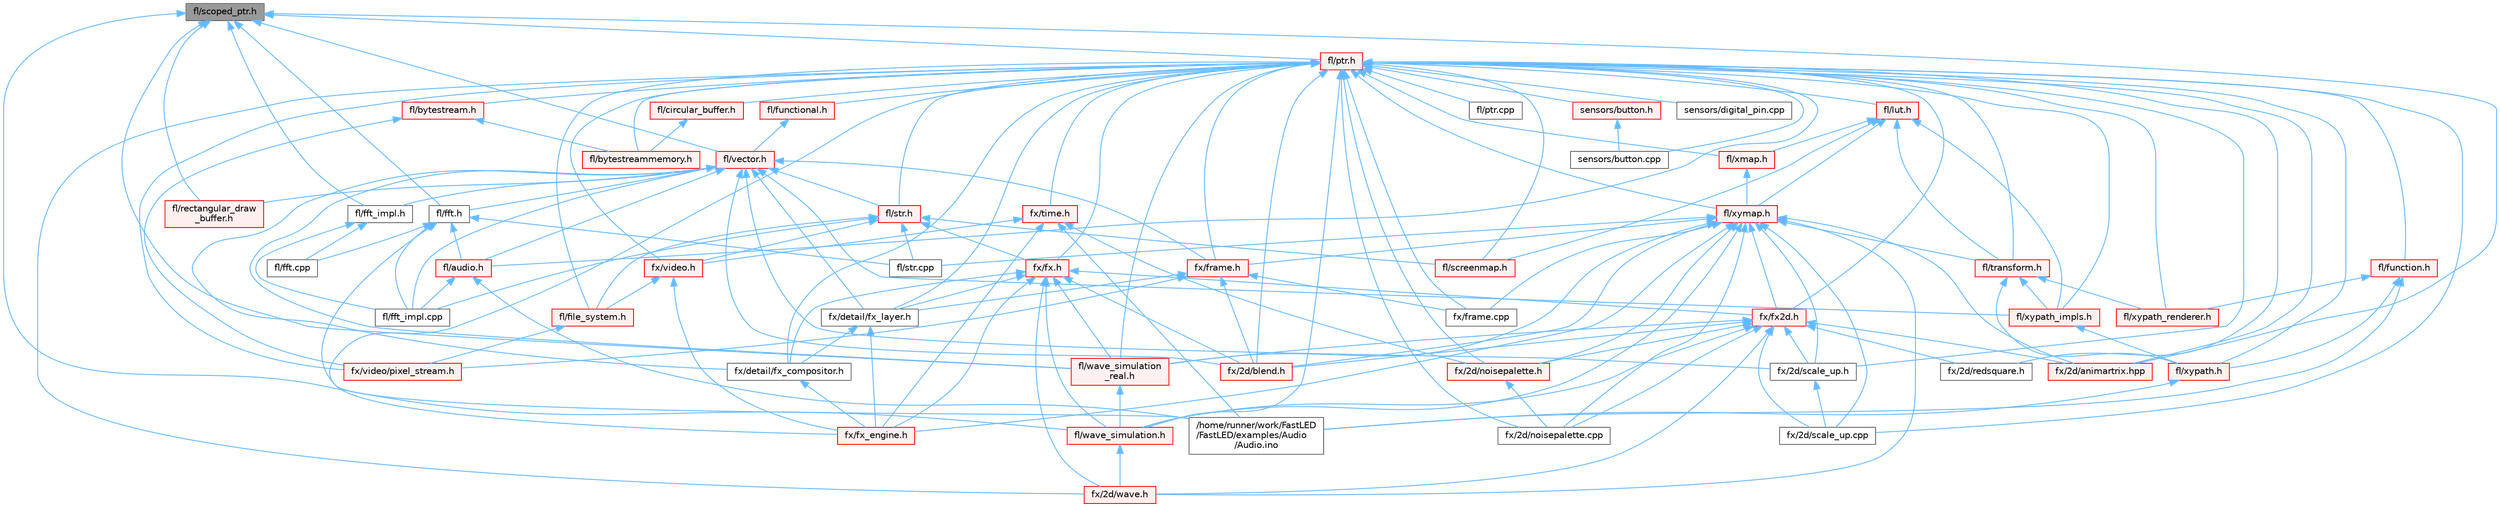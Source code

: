 digraph "fl/scoped_ptr.h"
{
 // INTERACTIVE_SVG=YES
 // LATEX_PDF_SIZE
  bgcolor="transparent";
  edge [fontname=Helvetica,fontsize=10,labelfontname=Helvetica,labelfontsize=10];
  node [fontname=Helvetica,fontsize=10,shape=box,height=0.2,width=0.4];
  Node1 [id="Node000001",label="fl/scoped_ptr.h",height=0.2,width=0.4,color="gray40", fillcolor="grey60", style="filled", fontcolor="black",tooltip=" "];
  Node1 -> Node2 [id="edge1_Node000001_Node000002",dir="back",color="steelblue1",style="solid",tooltip=" "];
  Node2 [id="Node000002",label="fl/fft.h",height=0.2,width=0.4,color="grey40", fillcolor="white", style="filled",URL="$d7/d76/fft_8h.html",tooltip=" "];
  Node2 -> Node3 [id="edge2_Node000002_Node000003",dir="back",color="steelblue1",style="solid",tooltip=" "];
  Node3 [id="Node000003",label="/home/runner/work/FastLED\l/FastLED/examples/Audio\l/Audio.ino",height=0.2,width=0.4,color="grey40", fillcolor="white", style="filled",URL="$dc/d5d/_audio_8ino.html",tooltip=" "];
  Node2 -> Node4 [id="edge3_Node000002_Node000004",dir="back",color="steelblue1",style="solid",tooltip=" "];
  Node4 [id="Node000004",label="fl/audio.h",height=0.2,width=0.4,color="red", fillcolor="#FFF0F0", style="filled",URL="$da/d09/audio_8h.html",tooltip=" "];
  Node4 -> Node3 [id="edge4_Node000004_Node000003",dir="back",color="steelblue1",style="solid",tooltip=" "];
  Node4 -> Node7 [id="edge5_Node000004_Node000007",dir="back",color="steelblue1",style="solid",tooltip=" "];
  Node7 [id="Node000007",label="fl/fft_impl.cpp",height=0.2,width=0.4,color="grey40", fillcolor="white", style="filled",URL="$d1/dff/fft__impl_8cpp.html",tooltip=" "];
  Node2 -> Node38 [id="edge6_Node000002_Node000038",dir="back",color="steelblue1",style="solid",tooltip=" "];
  Node38 [id="Node000038",label="fl/fft.cpp",height=0.2,width=0.4,color="grey40", fillcolor="white", style="filled",URL="$db/d03/fft_8cpp.html",tooltip=" "];
  Node2 -> Node7 [id="edge7_Node000002_Node000007",dir="back",color="steelblue1",style="solid",tooltip=" "];
  Node2 -> Node39 [id="edge8_Node000002_Node000039",dir="back",color="steelblue1",style="solid",tooltip=" "];
  Node39 [id="Node000039",label="fl/str.cpp",height=0.2,width=0.4,color="grey40", fillcolor="white", style="filled",URL="$d1/d1f/str_8cpp.html",tooltip=" "];
  Node1 -> Node40 [id="edge9_Node000001_Node000040",dir="back",color="steelblue1",style="solid",tooltip=" "];
  Node40 [id="Node000040",label="fl/fft_impl.h",height=0.2,width=0.4,color="grey40", fillcolor="white", style="filled",URL="$df/d73/fft__impl_8h.html",tooltip=" "];
  Node40 -> Node38 [id="edge10_Node000040_Node000038",dir="back",color="steelblue1",style="solid",tooltip=" "];
  Node40 -> Node7 [id="edge11_Node000040_Node000007",dir="back",color="steelblue1",style="solid",tooltip=" "];
  Node1 -> Node41 [id="edge12_Node000001_Node000041",dir="back",color="steelblue1",style="solid",tooltip=" "];
  Node41 [id="Node000041",label="fl/ptr.h",height=0.2,width=0.4,color="red", fillcolor="#FFF0F0", style="filled",URL="$dd/d98/ptr_8h.html",tooltip=" "];
  Node41 -> Node4 [id="edge13_Node000041_Node000004",dir="back",color="steelblue1",style="solid",tooltip=" "];
  Node41 -> Node42 [id="edge14_Node000041_Node000042",dir="back",color="steelblue1",style="solid",tooltip=" "];
  Node42 [id="Node000042",label="fl/bytestream.h",height=0.2,width=0.4,color="red", fillcolor="#FFF0F0", style="filled",URL="$dd/d2b/bytestream_8h.html",tooltip=" "];
  Node42 -> Node43 [id="edge15_Node000042_Node000043",dir="back",color="steelblue1",style="solid",tooltip=" "];
  Node43 [id="Node000043",label="fl/bytestreammemory.h",height=0.2,width=0.4,color="red", fillcolor="#FFF0F0", style="filled",URL="$d1/d24/bytestreammemory_8h.html",tooltip=" "];
  Node42 -> Node46 [id="edge16_Node000042_Node000046",dir="back",color="steelblue1",style="solid",tooltip=" "];
  Node46 [id="Node000046",label="fx/video/pixel_stream.h",height=0.2,width=0.4,color="red", fillcolor="#FFF0F0", style="filled",URL="$d3/dfa/pixel__stream_8h.html",tooltip=" "];
  Node41 -> Node43 [id="edge17_Node000041_Node000043",dir="back",color="steelblue1",style="solid",tooltip=" "];
  Node41 -> Node52 [id="edge18_Node000041_Node000052",dir="back",color="steelblue1",style="solid",tooltip=" "];
  Node52 [id="Node000052",label="fl/circular_buffer.h",height=0.2,width=0.4,color="red", fillcolor="#FFF0F0", style="filled",URL="$d9/d43/circular__buffer_8h.html",tooltip=" "];
  Node52 -> Node43 [id="edge19_Node000052_Node000043",dir="back",color="steelblue1",style="solid",tooltip=" "];
  Node41 -> Node53 [id="edge20_Node000041_Node000053",dir="back",color="steelblue1",style="solid",tooltip=" "];
  Node53 [id="Node000053",label="fl/file_system.h",height=0.2,width=0.4,color="red", fillcolor="#FFF0F0", style="filled",URL="$d6/d8d/file__system_8h.html",tooltip=" "];
  Node53 -> Node46 [id="edge21_Node000053_Node000046",dir="back",color="steelblue1",style="solid",tooltip=" "];
  Node41 -> Node55 [id="edge22_Node000041_Node000055",dir="back",color="steelblue1",style="solid",tooltip=" "];
  Node55 [id="Node000055",label="fl/function.h",height=0.2,width=0.4,color="red", fillcolor="#FFF0F0", style="filled",URL="$dd/d67/function_8h.html",tooltip=" "];
  Node55 -> Node3 [id="edge23_Node000055_Node000003",dir="back",color="steelblue1",style="solid",tooltip=" "];
  Node55 -> Node69 [id="edge24_Node000055_Node000069",dir="back",color="steelblue1",style="solid",tooltip=" "];
  Node69 [id="Node000069",label="fl/xypath.h",height=0.2,width=0.4,color="red", fillcolor="#FFF0F0", style="filled",URL="$d5/df2/xypath_8h.html",tooltip=" "];
  Node69 -> Node3 [id="edge25_Node000069_Node000003",dir="back",color="steelblue1",style="solid",tooltip=" "];
  Node55 -> Node76 [id="edge26_Node000055_Node000076",dir="back",color="steelblue1",style="solid",tooltip=" "];
  Node76 [id="Node000076",label="fl/xypath_renderer.h",height=0.2,width=0.4,color="red", fillcolor="#FFF0F0", style="filled",URL="$d2/d88/xypath__renderer_8h.html",tooltip=" "];
  Node41 -> Node77 [id="edge27_Node000041_Node000077",dir="back",color="steelblue1",style="solid",tooltip=" "];
  Node77 [id="Node000077",label="fl/functional.h",height=0.2,width=0.4,color="red", fillcolor="#FFF0F0", style="filled",URL="$d8/dea/functional_8h.html",tooltip=" "];
  Node77 -> Node79 [id="edge28_Node000077_Node000079",dir="back",color="steelblue1",style="solid",tooltip=" "];
  Node79 [id="Node000079",label="fl/vector.h",height=0.2,width=0.4,color="red", fillcolor="#FFF0F0", style="filled",URL="$d6/d68/vector_8h.html",tooltip=" "];
  Node79 -> Node4 [id="edge29_Node000079_Node000004",dir="back",color="steelblue1",style="solid",tooltip=" "];
  Node79 -> Node2 [id="edge30_Node000079_Node000002",dir="back",color="steelblue1",style="solid",tooltip=" "];
  Node79 -> Node7 [id="edge31_Node000079_Node000007",dir="back",color="steelblue1",style="solid",tooltip=" "];
  Node79 -> Node40 [id="edge32_Node000079_Node000040",dir="back",color="steelblue1",style="solid",tooltip=" "];
  Node79 -> Node204 [id="edge33_Node000079_Node000204",dir="back",color="steelblue1",style="solid",tooltip=" "];
  Node204 [id="Node000204",label="fl/rectangular_draw\l_buffer.h",height=0.2,width=0.4,color="red", fillcolor="#FFF0F0", style="filled",URL="$d9/df3/rectangular__draw__buffer_8h.html",tooltip=" "];
  Node79 -> Node210 [id="edge34_Node000079_Node000210",dir="back",color="steelblue1",style="solid",tooltip=" "];
  Node210 [id="Node000210",label="fl/str.h",height=0.2,width=0.4,color="red", fillcolor="#FFF0F0", style="filled",URL="$d1/d93/str_8h.html",tooltip=" "];
  Node210 -> Node7 [id="edge35_Node000210_Node000007",dir="back",color="steelblue1",style="solid",tooltip=" "];
  Node210 -> Node53 [id="edge36_Node000210_Node000053",dir="back",color="steelblue1",style="solid",tooltip=" "];
  Node210 -> Node207 [id="edge37_Node000210_Node000207",dir="back",color="steelblue1",style="solid",tooltip=" "];
  Node207 [id="Node000207",label="fl/screenmap.h",height=0.2,width=0.4,color="red", fillcolor="#FFF0F0", style="filled",URL="$d7/d97/screenmap_8h.html",tooltip=" "];
  Node210 -> Node39 [id="edge38_Node000210_Node000039",dir="back",color="steelblue1",style="solid",tooltip=" "];
  Node210 -> Node273 [id="edge39_Node000210_Node000273",dir="back",color="steelblue1",style="solid",tooltip=" "];
  Node273 [id="Node000273",label="fx/fx.h",height=0.2,width=0.4,color="red", fillcolor="#FFF0F0", style="filled",URL="$df/d44/src_2fx_2fx_8h.html",tooltip=" "];
  Node273 -> Node196 [id="edge40_Node000273_Node000196",dir="back",color="steelblue1",style="solid",tooltip=" "];
  Node196 [id="Node000196",label="fl/wave_simulation.h",height=0.2,width=0.4,color="red", fillcolor="#FFF0F0", style="filled",URL="$dc/d36/wave__simulation_8h.html",tooltip=" "];
  Node196 -> Node63 [id="edge41_Node000196_Node000063",dir="back",color="steelblue1",style="solid",tooltip=" "];
  Node63 [id="Node000063",label="fx/2d/wave.h",height=0.2,width=0.4,color="red", fillcolor="#FFF0F0", style="filled",URL="$de/de9/src_2fx_22d_2wave_8h.html",tooltip=" "];
  Node273 -> Node240 [id="edge42_Node000273_Node000240",dir="back",color="steelblue1",style="solid",tooltip=" "];
  Node240 [id="Node000240",label="fl/wave_simulation\l_real.h",height=0.2,width=0.4,color="red", fillcolor="#FFF0F0", style="filled",URL="$dd/d8e/wave__simulation__real_8h.html",tooltip=" "];
  Node240 -> Node196 [id="edge43_Node000240_Node000196",dir="back",color="steelblue1",style="solid",tooltip=" "];
  Node273 -> Node243 [id="edge44_Node000273_Node000243",dir="back",color="steelblue1",style="solid",tooltip=" "];
  Node243 [id="Node000243",label="fx/2d/blend.h",height=0.2,width=0.4,color="red", fillcolor="#FFF0F0", style="filled",URL="$d8/d4e/blend_8h.html",tooltip=" "];
  Node273 -> Node63 [id="edge45_Node000273_Node000063",dir="back",color="steelblue1",style="solid",tooltip=" "];
  Node273 -> Node247 [id="edge46_Node000273_Node000247",dir="back",color="steelblue1",style="solid",tooltip=" "];
  Node247 [id="Node000247",label="fx/detail/fx_compositor.h",height=0.2,width=0.4,color="grey40", fillcolor="white", style="filled",URL="$d5/d6b/fx__compositor_8h.html",tooltip=" "];
  Node247 -> Node30 [id="edge47_Node000247_Node000030",dir="back",color="steelblue1",style="solid",tooltip=" "];
  Node30 [id="Node000030",label="fx/fx_engine.h",height=0.2,width=0.4,color="red", fillcolor="#FFF0F0", style="filled",URL="$d9/d3c/fx__engine_8h.html",tooltip=" "];
  Node273 -> Node246 [id="edge48_Node000273_Node000246",dir="back",color="steelblue1",style="solid",tooltip=" "];
  Node246 [id="Node000246",label="fx/detail/fx_layer.h",height=0.2,width=0.4,color="grey40", fillcolor="white", style="filled",URL="$d7/d2f/fx__layer_8h.html",tooltip=" "];
  Node246 -> Node247 [id="edge49_Node000246_Node000247",dir="back",color="steelblue1",style="solid",tooltip=" "];
  Node246 -> Node30 [id="edge50_Node000246_Node000030",dir="back",color="steelblue1",style="solid",tooltip=" "];
  Node273 -> Node248 [id="edge51_Node000273_Node000248",dir="back",color="steelblue1",style="solid",tooltip=" "];
  Node248 [id="Node000248",label="fx/fx2d.h",height=0.2,width=0.4,color="red", fillcolor="#FFF0F0", style="filled",URL="$d9/d43/fx2d_8h.html",tooltip=" "];
  Node248 -> Node196 [id="edge52_Node000248_Node000196",dir="back",color="steelblue1",style="solid",tooltip=" "];
  Node248 -> Node240 [id="edge53_Node000248_Node000240",dir="back",color="steelblue1",style="solid",tooltip=" "];
  Node248 -> Node242 [id="edge54_Node000248_Node000242",dir="back",color="steelblue1",style="solid",tooltip=" "];
  Node242 [id="Node000242",label="fx/2d/animartrix.hpp",height=0.2,width=0.4,color="red", fillcolor="#FFF0F0", style="filled",URL="$d3/dc3/animartrix_8hpp.html",tooltip=" "];
  Node248 -> Node243 [id="edge55_Node000248_Node000243",dir="back",color="steelblue1",style="solid",tooltip=" "];
  Node248 -> Node169 [id="edge56_Node000248_Node000169",dir="back",color="steelblue1",style="solid",tooltip=" "];
  Node169 [id="Node000169",label="fx/2d/noisepalette.cpp",height=0.2,width=0.4,color="grey40", fillcolor="white", style="filled",URL="$d6/d66/noisepalette_8cpp.html",tooltip=" "];
  Node248 -> Node170 [id="edge57_Node000248_Node000170",dir="back",color="steelblue1",style="solid",tooltip=" "];
  Node170 [id="Node000170",label="fx/2d/noisepalette.h",height=0.2,width=0.4,color="red", fillcolor="#FFF0F0", style="filled",URL="$d6/dc7/noisepalette_8h.html",tooltip="Demonstrates how to mix noise generation with color palettes on a 2D LED matrix."];
  Node170 -> Node169 [id="edge58_Node000170_Node000169",dir="back",color="steelblue1",style="solid",tooltip=" "];
  Node248 -> Node171 [id="edge59_Node000248_Node000171",dir="back",color="steelblue1",style="solid",tooltip=" "];
  Node171 [id="Node000171",label="fx/2d/redsquare.h",height=0.2,width=0.4,color="grey40", fillcolor="white", style="filled",URL="$d3/db8/redsquare_8h.html",tooltip=" "];
  Node248 -> Node172 [id="edge60_Node000248_Node000172",dir="back",color="steelblue1",style="solid",tooltip=" "];
  Node172 [id="Node000172",label="fx/2d/scale_up.cpp",height=0.2,width=0.4,color="grey40", fillcolor="white", style="filled",URL="$dc/d8c/scale__up_8cpp.html",tooltip=" "];
  Node248 -> Node228 [id="edge61_Node000248_Node000228",dir="back",color="steelblue1",style="solid",tooltip=" "];
  Node228 [id="Node000228",label="fx/2d/scale_up.h",height=0.2,width=0.4,color="grey40", fillcolor="white", style="filled",URL="$d2/d74/scale__up_8h.html",tooltip="Expands a grid using bilinear interpolation and scaling up."];
  Node228 -> Node172 [id="edge62_Node000228_Node000172",dir="back",color="steelblue1",style="solid",tooltip=" "];
  Node248 -> Node63 [id="edge63_Node000248_Node000063",dir="back",color="steelblue1",style="solid",tooltip=" "];
  Node273 -> Node30 [id="edge64_Node000273_Node000030",dir="back",color="steelblue1",style="solid",tooltip=" "];
  Node210 -> Node250 [id="edge65_Node000210_Node000250",dir="back",color="steelblue1",style="solid",tooltip=" "];
  Node250 [id="Node000250",label="fx/video.h",height=0.2,width=0.4,color="red", fillcolor="#FFF0F0", style="filled",URL="$dd/d78/video_8h.html",tooltip=" "];
  Node250 -> Node53 [id="edge66_Node000250_Node000053",dir="back",color="steelblue1",style="solid",tooltip=" "];
  Node250 -> Node30 [id="edge67_Node000250_Node000030",dir="back",color="steelblue1",style="solid",tooltip=" "];
  Node79 -> Node240 [id="edge68_Node000079_Node000240",dir="back",color="steelblue1",style="solid",tooltip=" "];
  Node79 -> Node222 [id="edge69_Node000079_Node000222",dir="back",color="steelblue1",style="solid",tooltip=" "];
  Node222 [id="Node000222",label="fl/xypath_impls.h",height=0.2,width=0.4,color="red", fillcolor="#FFF0F0", style="filled",URL="$d8/d5f/xypath__impls_8h.html",tooltip=" "];
  Node222 -> Node69 [id="edge70_Node000222_Node000069",dir="back",color="steelblue1",style="solid",tooltip=" "];
  Node79 -> Node243 [id="edge71_Node000079_Node000243",dir="back",color="steelblue1",style="solid",tooltip=" "];
  Node79 -> Node228 [id="edge72_Node000079_Node000228",dir="back",color="steelblue1",style="solid",tooltip=" "];
  Node79 -> Node247 [id="edge73_Node000079_Node000247",dir="back",color="steelblue1",style="solid",tooltip=" "];
  Node79 -> Node246 [id="edge74_Node000079_Node000246",dir="back",color="steelblue1",style="solid",tooltip=" "];
  Node79 -> Node245 [id="edge75_Node000079_Node000245",dir="back",color="steelblue1",style="solid",tooltip=" "];
  Node245 [id="Node000245",label="fx/frame.h",height=0.2,width=0.4,color="red", fillcolor="#FFF0F0", style="filled",URL="$df/d7d/frame_8h.html",tooltip=" "];
  Node245 -> Node243 [id="edge76_Node000245_Node000243",dir="back",color="steelblue1",style="solid",tooltip=" "];
  Node245 -> Node246 [id="edge77_Node000245_Node000246",dir="back",color="steelblue1",style="solid",tooltip=" "];
  Node245 -> Node244 [id="edge78_Node000245_Node000244",dir="back",color="steelblue1",style="solid",tooltip=" "];
  Node244 [id="Node000244",label="fx/frame.cpp",height=0.2,width=0.4,color="grey40", fillcolor="white", style="filled",URL="$da/d14/frame_8cpp.html",tooltip=" "];
  Node245 -> Node46 [id="edge79_Node000245_Node000046",dir="back",color="steelblue1",style="solid",tooltip=" "];
  Node41 -> Node219 [id="edge80_Node000041_Node000219",dir="back",color="steelblue1",style="solid",tooltip=" "];
  Node219 [id="Node000219",label="fl/lut.h",height=0.2,width=0.4,color="red", fillcolor="#FFF0F0", style="filled",URL="$db/d54/lut_8h.html",tooltip=" "];
  Node219 -> Node207 [id="edge81_Node000219_Node000207",dir="back",color="steelblue1",style="solid",tooltip=" "];
  Node219 -> Node221 [id="edge82_Node000219_Node000221",dir="back",color="steelblue1",style="solid",tooltip=" "];
  Node221 [id="Node000221",label="fl/transform.h",height=0.2,width=0.4,color="red", fillcolor="#FFF0F0", style="filled",URL="$d2/d80/transform_8h.html",tooltip=" "];
  Node221 -> Node69 [id="edge83_Node000221_Node000069",dir="back",color="steelblue1",style="solid",tooltip=" "];
  Node221 -> Node222 [id="edge84_Node000221_Node000222",dir="back",color="steelblue1",style="solid",tooltip=" "];
  Node221 -> Node76 [id="edge85_Node000221_Node000076",dir="back",color="steelblue1",style="solid",tooltip=" "];
  Node219 -> Node223 [id="edge86_Node000219_Node000223",dir="back",color="steelblue1",style="solid",tooltip=" "];
  Node223 [id="Node000223",label="fl/xmap.h",height=0.2,width=0.4,color="red", fillcolor="#FFF0F0", style="filled",URL="$dd/dcc/xmap_8h.html",tooltip=" "];
  Node223 -> Node225 [id="edge87_Node000223_Node000225",dir="back",color="steelblue1",style="solid",tooltip=" "];
  Node225 [id="Node000225",label="fl/xymap.h",height=0.2,width=0.4,color="red", fillcolor="#FFF0F0", style="filled",URL="$da/d61/xymap_8h.html",tooltip=" "];
  Node225 -> Node39 [id="edge88_Node000225_Node000039",dir="back",color="steelblue1",style="solid",tooltip=" "];
  Node225 -> Node221 [id="edge89_Node000225_Node000221",dir="back",color="steelblue1",style="solid",tooltip=" "];
  Node225 -> Node196 [id="edge90_Node000225_Node000196",dir="back",color="steelblue1",style="solid",tooltip=" "];
  Node225 -> Node240 [id="edge91_Node000225_Node000240",dir="back",color="steelblue1",style="solid",tooltip=" "];
  Node225 -> Node242 [id="edge92_Node000225_Node000242",dir="back",color="steelblue1",style="solid",tooltip=" "];
  Node225 -> Node243 [id="edge93_Node000225_Node000243",dir="back",color="steelblue1",style="solid",tooltip=" "];
  Node225 -> Node169 [id="edge94_Node000225_Node000169",dir="back",color="steelblue1",style="solid",tooltip=" "];
  Node225 -> Node170 [id="edge95_Node000225_Node000170",dir="back",color="steelblue1",style="solid",tooltip=" "];
  Node225 -> Node172 [id="edge96_Node000225_Node000172",dir="back",color="steelblue1",style="solid",tooltip=" "];
  Node225 -> Node228 [id="edge97_Node000225_Node000228",dir="back",color="steelblue1",style="solid",tooltip=" "];
  Node225 -> Node63 [id="edge98_Node000225_Node000063",dir="back",color="steelblue1",style="solid",tooltip=" "];
  Node225 -> Node244 [id="edge99_Node000225_Node000244",dir="back",color="steelblue1",style="solid",tooltip=" "];
  Node225 -> Node245 [id="edge100_Node000225_Node000245",dir="back",color="steelblue1",style="solid",tooltip=" "];
  Node225 -> Node248 [id="edge101_Node000225_Node000248",dir="back",color="steelblue1",style="solid",tooltip=" "];
  Node225 -> Node30 [id="edge102_Node000225_Node000030",dir="back",color="steelblue1",style="solid",tooltip=" "];
  Node219 -> Node225 [id="edge103_Node000219_Node000225",dir="back",color="steelblue1",style="solid",tooltip=" "];
  Node219 -> Node222 [id="edge104_Node000219_Node000222",dir="back",color="steelblue1",style="solid",tooltip=" "];
  Node41 -> Node275 [id="edge105_Node000041_Node000275",dir="back",color="steelblue1",style="solid",tooltip=" "];
  Node275 [id="Node000275",label="fl/ptr.cpp",height=0.2,width=0.4,color="grey40", fillcolor="white", style="filled",URL="$df/dc6/ptr_8cpp.html",tooltip=" "];
  Node41 -> Node207 [id="edge106_Node000041_Node000207",dir="back",color="steelblue1",style="solid",tooltip=" "];
  Node41 -> Node210 [id="edge107_Node000041_Node000210",dir="back",color="steelblue1",style="solid",tooltip=" "];
  Node41 -> Node221 [id="edge108_Node000041_Node000221",dir="back",color="steelblue1",style="solid",tooltip=" "];
  Node41 -> Node196 [id="edge109_Node000041_Node000196",dir="back",color="steelblue1",style="solid",tooltip=" "];
  Node41 -> Node240 [id="edge110_Node000041_Node000240",dir="back",color="steelblue1",style="solid",tooltip=" "];
  Node41 -> Node223 [id="edge111_Node000041_Node000223",dir="back",color="steelblue1",style="solid",tooltip=" "];
  Node41 -> Node225 [id="edge112_Node000041_Node000225",dir="back",color="steelblue1",style="solid",tooltip=" "];
  Node41 -> Node69 [id="edge113_Node000041_Node000069",dir="back",color="steelblue1",style="solid",tooltip=" "];
  Node41 -> Node222 [id="edge114_Node000041_Node000222",dir="back",color="steelblue1",style="solid",tooltip=" "];
  Node41 -> Node76 [id="edge115_Node000041_Node000076",dir="back",color="steelblue1",style="solid",tooltip=" "];
  Node41 -> Node242 [id="edge116_Node000041_Node000242",dir="back",color="steelblue1",style="solid",tooltip=" "];
  Node41 -> Node243 [id="edge117_Node000041_Node000243",dir="back",color="steelblue1",style="solid",tooltip=" "];
  Node41 -> Node169 [id="edge118_Node000041_Node000169",dir="back",color="steelblue1",style="solid",tooltip=" "];
  Node41 -> Node170 [id="edge119_Node000041_Node000170",dir="back",color="steelblue1",style="solid",tooltip=" "];
  Node41 -> Node171 [id="edge120_Node000041_Node000171",dir="back",color="steelblue1",style="solid",tooltip=" "];
  Node41 -> Node172 [id="edge121_Node000041_Node000172",dir="back",color="steelblue1",style="solid",tooltip=" "];
  Node41 -> Node228 [id="edge122_Node000041_Node000228",dir="back",color="steelblue1",style="solid",tooltip=" "];
  Node41 -> Node63 [id="edge123_Node000041_Node000063",dir="back",color="steelblue1",style="solid",tooltip=" "];
  Node41 -> Node247 [id="edge124_Node000041_Node000247",dir="back",color="steelblue1",style="solid",tooltip=" "];
  Node41 -> Node246 [id="edge125_Node000041_Node000246",dir="back",color="steelblue1",style="solid",tooltip=" "];
  Node41 -> Node244 [id="edge126_Node000041_Node000244",dir="back",color="steelblue1",style="solid",tooltip=" "];
  Node41 -> Node245 [id="edge127_Node000041_Node000245",dir="back",color="steelblue1",style="solid",tooltip=" "];
  Node41 -> Node273 [id="edge128_Node000041_Node000273",dir="back",color="steelblue1",style="solid",tooltip=" "];
  Node41 -> Node248 [id="edge129_Node000041_Node000248",dir="back",color="steelblue1",style="solid",tooltip=" "];
  Node41 -> Node30 [id="edge130_Node000041_Node000030",dir="back",color="steelblue1",style="solid",tooltip=" "];
  Node41 -> Node276 [id="edge131_Node000041_Node000276",dir="back",color="steelblue1",style="solid",tooltip=" "];
  Node276 [id="Node000276",label="fx/time.h",height=0.2,width=0.4,color="red", fillcolor="#FFF0F0", style="filled",URL="$de/df7/time_8h.html",tooltip=" "];
  Node276 -> Node3 [id="edge132_Node000276_Node000003",dir="back",color="steelblue1",style="solid",tooltip=" "];
  Node276 -> Node170 [id="edge133_Node000276_Node000170",dir="back",color="steelblue1",style="solid",tooltip=" "];
  Node276 -> Node30 [id="edge134_Node000276_Node000030",dir="back",color="steelblue1",style="solid",tooltip=" "];
  Node276 -> Node250 [id="edge135_Node000276_Node000250",dir="back",color="steelblue1",style="solid",tooltip=" "];
  Node41 -> Node250 [id="edge136_Node000041_Node000250",dir="back",color="steelblue1",style="solid",tooltip=" "];
  Node41 -> Node46 [id="edge137_Node000041_Node000046",dir="back",color="steelblue1",style="solid",tooltip=" "];
  Node41 -> Node32 [id="edge138_Node000041_Node000032",dir="back",color="steelblue1",style="solid",tooltip=" "];
  Node32 [id="Node000032",label="sensors/button.cpp",height=0.2,width=0.4,color="grey40", fillcolor="white", style="filled",URL="$d6/df7/button_8cpp.html",tooltip=" "];
  Node41 -> Node33 [id="edge139_Node000041_Node000033",dir="back",color="steelblue1",style="solid",tooltip=" "];
  Node33 [id="Node000033",label="sensors/button.h",height=0.2,width=0.4,color="red", fillcolor="#FFF0F0", style="filled",URL="$d7/d0e/button_8h.html",tooltip=" "];
  Node33 -> Node32 [id="edge140_Node000033_Node000032",dir="back",color="steelblue1",style="solid",tooltip=" "];
  Node41 -> Node34 [id="edge141_Node000041_Node000034",dir="back",color="steelblue1",style="solid",tooltip=" "];
  Node34 [id="Node000034",label="sensors/digital_pin.cpp",height=0.2,width=0.4,color="grey40", fillcolor="white", style="filled",URL="$de/d2b/digital__pin_8cpp.html",tooltip=" "];
  Node1 -> Node204 [id="edge142_Node000001_Node000204",dir="back",color="steelblue1",style="solid",tooltip=" "];
  Node1 -> Node79 [id="edge143_Node000001_Node000079",dir="back",color="steelblue1",style="solid",tooltip=" "];
  Node1 -> Node196 [id="edge144_Node000001_Node000196",dir="back",color="steelblue1",style="solid",tooltip=" "];
  Node1 -> Node240 [id="edge145_Node000001_Node000240",dir="back",color="steelblue1",style="solid",tooltip=" "];
  Node1 -> Node242 [id="edge146_Node000001_Node000242",dir="back",color="steelblue1",style="solid",tooltip=" "];
}
